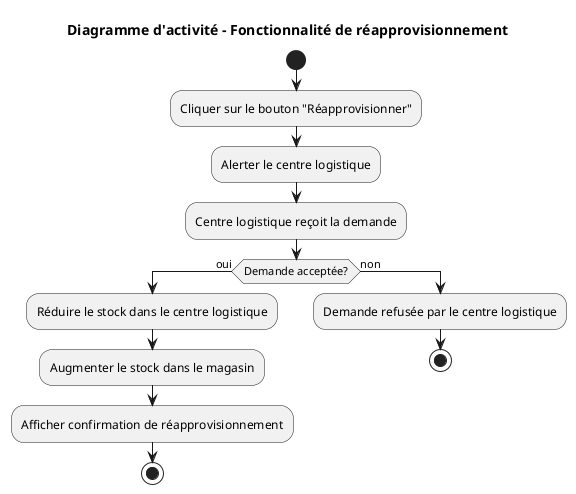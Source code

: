 @startuml
title Diagramme d'activité - Fonctionnalité de réapprovisionnement

start

:Cliquer sur le bouton "Réapprovisionner";

:Alerter le centre logistique;

:Centre logistique reçoit la demande;

if (Demande acceptée?) then (oui)
  :Réduire le stock dans le centre logistique;
  
  :Augmenter le stock dans le magasin;
  
  :Afficher confirmation de réapprovisionnement;
  
  stop
else (non)
  :Demande refusée par le centre logistique;
  
  stop
endif

@enduml

